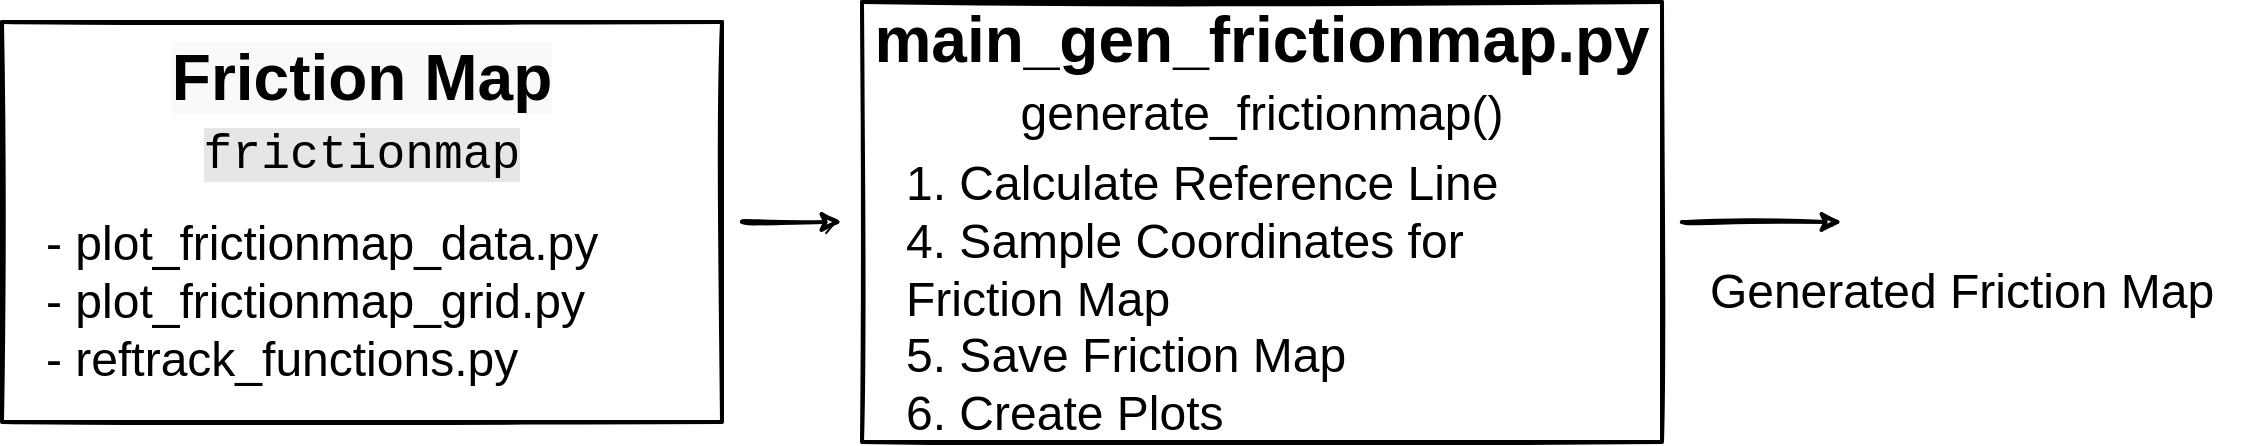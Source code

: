 <mxfile version="18.0.4" type="device"><diagram id="eeh1AnKyZvDhCVrVKRdO" name="Page-1"><mxGraphModel dx="2544" dy="2465" grid="1" gridSize="10" guides="1" tooltips="1" connect="1" arrows="1" fold="1" page="1" pageScale="1" pageWidth="850" pageHeight="1100" math="0" shadow="0"><root><mxCell id="0"/><mxCell id="1" parent="0"/><mxCell id="q5H0pXl3fI7S51vkHW0g-10" value="Generated Friction Map" style="text;html=1;strokeColor=none;fillColor=none;align=center;verticalAlign=middle;whiteSpace=wrap;rounded=0;sketch=1;fontSize=24;" parent="1" vertex="1"><mxGeometry x="300" y="-530" width="280" height="30" as="geometry"/></mxCell><mxCell id="VAT4XrRFThCk6evXyQp_-1" value="" style="swimlane;startSize=0;sketch=1;fontSize=16;strokeWidth=2;" vertex="1" parent="1"><mxGeometry x="-110" y="-660" width="400" height="220" as="geometry"/></mxCell><mxCell id="VAT4XrRFThCk6evXyQp_-2" value="1. Calculate Reference Line&lt;br style=&quot;font-size: 24px;&quot;&gt;4. Sample Coordinates for Friction Map&lt;br style=&quot;font-size: 24px;&quot;&gt;5. Save Friction Map&lt;br style=&quot;font-size: 24px;&quot;&gt;6. Create Plots" style="text;html=1;strokeColor=none;fillColor=none;align=left;verticalAlign=top;whiteSpace=wrap;rounded=0;sketch=1;fontSize=24;" vertex="1" parent="VAT4XrRFThCk6evXyQp_-1"><mxGeometry x="20" y="70" width="360" height="150" as="geometry"/></mxCell><mxCell id="VAT4XrRFThCk6evXyQp_-4" value="" style="endArrow=classic;html=1;fontSize=24;sketch=1;strokeWidth=2;curved=1;" edge="1" parent="1"><mxGeometry width="50" height="50" relative="1" as="geometry"><mxPoint x="-170" y="-550" as="sourcePoint"/><mxPoint x="-120" y="-550" as="targetPoint"/><Array as="points"/></mxGeometry></mxCell><mxCell id="VAT4XrRFThCk6evXyQp_-5" value="" style="endArrow=classic;html=1;fontSize=24;sketch=1;strokeWidth=2;curved=1;" edge="1" parent="1"><mxGeometry width="50" height="50" relative="1" as="geometry"><mxPoint x="300" y="-550" as="sourcePoint"/><mxPoint x="380" y="-550" as="targetPoint"/><Array as="points"/></mxGeometry></mxCell><mxCell id="VAT4XrRFThCk6evXyQp_-7" value="" style="swimlane;startSize=0;sketch=1;fontSize=16;strokeWidth=2;" vertex="1" parent="1"><mxGeometry x="-540" y="-650" width="360" height="200" as="geometry"/></mxCell><mxCell id="VAT4XrRFThCk6evXyQp_-8" value="&lt;font style=&quot;background-color: rgb(248, 249, 250); font-size: 32px;&quot;&gt;&lt;b&gt;Friction Map&lt;br&gt;&lt;/b&gt;&lt;/font&gt;&lt;font face=&quot;Courier New&quot; style=&quot;background-color: rgb(230, 230, 230); font-size: 24px;&quot;&gt;frictionmap&lt;/font&gt;" style="text;html=1;strokeColor=none;fillColor=none;align=center;verticalAlign=middle;whiteSpace=wrap;rounded=0;sketch=1;fontSize=28;" vertex="1" parent="VAT4XrRFThCk6evXyQp_-7"><mxGeometry x="9.81" y="30" width="340.19" height="30" as="geometry"/></mxCell><mxCell id="VAT4XrRFThCk6evXyQp_-9" value="- plot_frictionmap_data.py&lt;br style=&quot;font-size: 24px;&quot;&gt;- plot_frictionmap_grid.py&lt;br style=&quot;font-size: 24px;&quot;&gt;- reftrack_functions.py" style="text;html=1;strokeColor=none;fillColor=none;align=left;verticalAlign=top;whiteSpace=wrap;rounded=0;sketch=1;fontSize=24;" vertex="1" parent="1"><mxGeometry x="-520" y="-560" width="320" height="80" as="geometry"/></mxCell><mxCell id="VAT4XrRFThCk6evXyQp_-10" value="&lt;font style=&quot;font-size: 32px;&quot;&gt;&lt;b&gt;main_gen_frictionmap.py&lt;br&gt;&lt;/b&gt;&lt;/font&gt;&lt;font style=&quot;font-size: 24px;&quot;&gt;generate_frictionmap()&lt;/font&gt;" style="text;html=1;strokeColor=none;fillColor=none;align=center;verticalAlign=middle;whiteSpace=wrap;rounded=0;sketch=1;fontSize=28;" vertex="1" parent="1"><mxGeometry x="-5" y="-640" width="190" height="30" as="geometry"/></mxCell></root></mxGraphModel></diagram></mxfile>